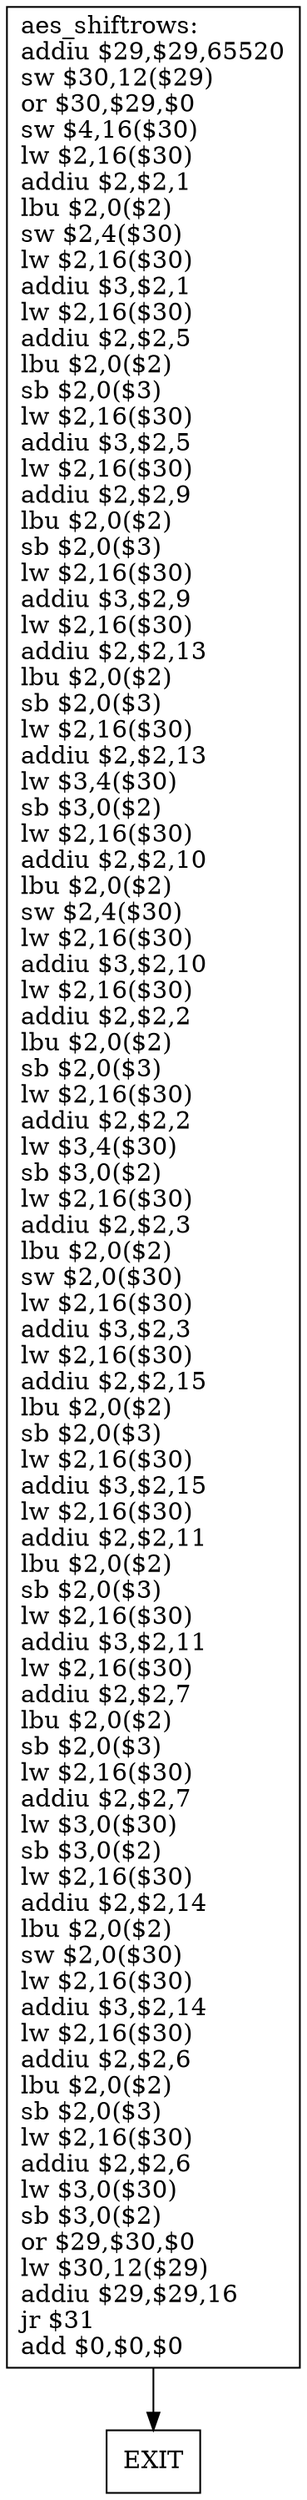 digraph G1 {
node [shape = box];
BB0 [label = "aes_shiftrows:\laddiu $29,$29,65520\lsw $30,12($29)\lor $30,$29,$0\lsw $4,16($30)\llw $2,16($30)\laddiu $2,$2,1\llbu $2,0($2)\lsw $2,4($30)\llw $2,16($30)\laddiu $3,$2,1\llw $2,16($30)\laddiu $2,$2,5\llbu $2,0($2)\lsb $2,0($3)\llw $2,16($30)\laddiu $3,$2,5\llw $2,16($30)\laddiu $2,$2,9\llbu $2,0($2)\lsb $2,0($3)\llw $2,16($30)\laddiu $3,$2,9\llw $2,16($30)\laddiu $2,$2,13\llbu $2,0($2)\lsb $2,0($3)\llw $2,16($30)\laddiu $2,$2,13\llw $3,4($30)\lsb $3,0($2)\llw $2,16($30)\laddiu $2,$2,10\llbu $2,0($2)\lsw $2,4($30)\llw $2,16($30)\laddiu $3,$2,10\llw $2,16($30)\laddiu $2,$2,2\llbu $2,0($2)\lsb $2,0($3)\llw $2,16($30)\laddiu $2,$2,2\llw $3,4($30)\lsb $3,0($2)\llw $2,16($30)\laddiu $2,$2,3\llbu $2,0($2)\lsw $2,0($30)\llw $2,16($30)\laddiu $3,$2,3\llw $2,16($30)\laddiu $2,$2,15\llbu $2,0($2)\lsb $2,0($3)\llw $2,16($30)\laddiu $3,$2,15\llw $2,16($30)\laddiu $2,$2,11\llbu $2,0($2)\lsb $2,0($3)\llw $2,16($30)\laddiu $3,$2,11\llw $2,16($30)\laddiu $2,$2,7\llbu $2,0($2)\lsb $2,0($3)\llw $2,16($30)\laddiu $2,$2,7\llw $3,0($30)\lsb $3,0($2)\llw $2,16($30)\laddiu $2,$2,14\llbu $2,0($2)\lsw $2,0($30)\llw $2,16($30)\laddiu $3,$2,14\llw $2,16($30)\laddiu $2,$2,6\llbu $2,0($2)\lsb $2,0($3)\llw $2,16($30)\laddiu $2,$2,6\llw $3,0($30)\lsb $3,0($2)\lor $29,$30,$0\llw $30,12($29)\laddiu $29,$29,16\ljr $31\ladd $0,$0,$0\l"] ;
BB0 -> EXIT  [style = filled, label = ""];
}
